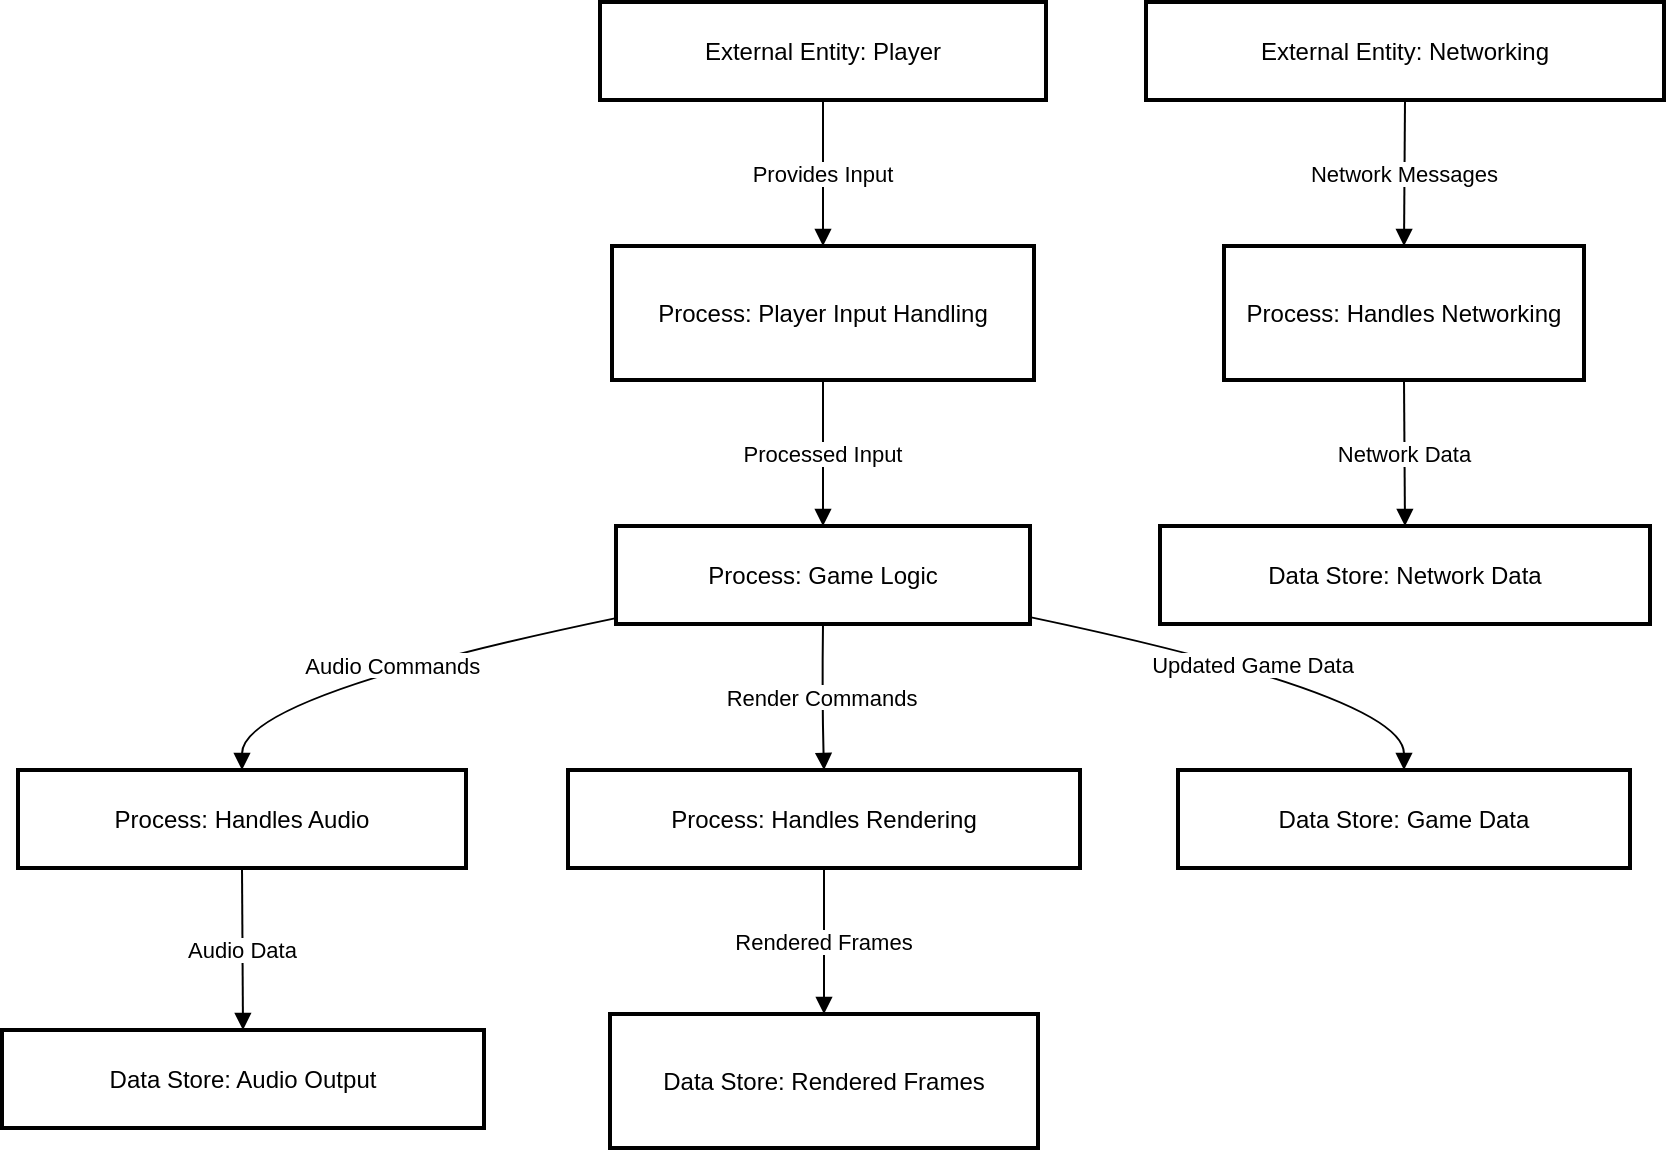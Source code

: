 <mxfile version="24.7.17">
  <diagram name="Page-1" id="PDqmCaUYE3LAE2Lrzp0o">
    <mxGraphModel dx="1434" dy="780" grid="1" gridSize="10" guides="1" tooltips="1" connect="1" arrows="1" fold="1" page="1" pageScale="1" pageWidth="827" pageHeight="1169" math="0" shadow="0">
      <root>
        <mxCell id="0" />
        <mxCell id="1" parent="0" />
        <mxCell id="WvCduQj7uTjrUx2LnM-H-1" value="External Entity: Player" style="whiteSpace=wrap;strokeWidth=2;" vertex="1" parent="1">
          <mxGeometry x="319" y="20" width="223" height="49" as="geometry" />
        </mxCell>
        <mxCell id="WvCduQj7uTjrUx2LnM-H-2" value="External Entity: Networking" style="whiteSpace=wrap;strokeWidth=2;" vertex="1" parent="1">
          <mxGeometry x="592" y="20" width="259" height="49" as="geometry" />
        </mxCell>
        <mxCell id="WvCduQj7uTjrUx2LnM-H-3" value="Process: Player Input Handling" style="whiteSpace=wrap;strokeWidth=2;" vertex="1" parent="1">
          <mxGeometry x="325" y="142" width="211" height="67" as="geometry" />
        </mxCell>
        <mxCell id="WvCduQj7uTjrUx2LnM-H-4" value="Process: Game Logic" style="whiteSpace=wrap;strokeWidth=2;" vertex="1" parent="1">
          <mxGeometry x="327" y="282" width="207" height="49" as="geometry" />
        </mxCell>
        <mxCell id="WvCduQj7uTjrUx2LnM-H-5" value="Process: Handles Networking" style="whiteSpace=wrap;strokeWidth=2;" vertex="1" parent="1">
          <mxGeometry x="631" y="142" width="180" height="67" as="geometry" />
        </mxCell>
        <mxCell id="WvCduQj7uTjrUx2LnM-H-6" value="Process: Handles Audio" style="whiteSpace=wrap;strokeWidth=2;" vertex="1" parent="1">
          <mxGeometry x="28" y="404" width="224" height="49" as="geometry" />
        </mxCell>
        <mxCell id="WvCduQj7uTjrUx2LnM-H-7" value="Process: Handles Rendering" style="whiteSpace=wrap;strokeWidth=2;" vertex="1" parent="1">
          <mxGeometry x="303" y="404" width="256" height="49" as="geometry" />
        </mxCell>
        <mxCell id="WvCduQj7uTjrUx2LnM-H-8" value="Data Store: Game Data" style="whiteSpace=wrap;strokeWidth=2;" vertex="1" parent="1">
          <mxGeometry x="608" y="404" width="226" height="49" as="geometry" />
        </mxCell>
        <mxCell id="WvCduQj7uTjrUx2LnM-H-9" value="Data Store: Audio Output" style="whiteSpace=wrap;strokeWidth=2;" vertex="1" parent="1">
          <mxGeometry x="20" y="534" width="241" height="49" as="geometry" />
        </mxCell>
        <mxCell id="WvCduQj7uTjrUx2LnM-H-10" value="Data Store: Rendered Frames" style="whiteSpace=wrap;strokeWidth=2;" vertex="1" parent="1">
          <mxGeometry x="324" y="526" width="214" height="67" as="geometry" />
        </mxCell>
        <mxCell id="WvCduQj7uTjrUx2LnM-H-11" value="Data Store: Network Data" style="whiteSpace=wrap;strokeWidth=2;" vertex="1" parent="1">
          <mxGeometry x="599" y="282" width="245" height="49" as="geometry" />
        </mxCell>
        <mxCell id="WvCduQj7uTjrUx2LnM-H-12" value="Provides Input" style="curved=1;startArrow=none;endArrow=block;exitX=0.5;exitY=1;entryX=0.5;entryY=0;rounded=0;" edge="1" parent="1" source="WvCduQj7uTjrUx2LnM-H-1" target="WvCduQj7uTjrUx2LnM-H-3">
          <mxGeometry relative="1" as="geometry">
            <Array as="points" />
          </mxGeometry>
        </mxCell>
        <mxCell id="WvCduQj7uTjrUx2LnM-H-13" value="Processed Input" style="curved=1;startArrow=none;endArrow=block;exitX=0.5;exitY=0.99;entryX=0.5;entryY=-0.01;rounded=0;" edge="1" parent="1" source="WvCduQj7uTjrUx2LnM-H-3" target="WvCduQj7uTjrUx2LnM-H-4">
          <mxGeometry relative="1" as="geometry">
            <Array as="points" />
          </mxGeometry>
        </mxCell>
        <mxCell id="WvCduQj7uTjrUx2LnM-H-14" value="Updated Game Data" style="curved=1;startArrow=none;endArrow=block;exitX=1;exitY=0.93;entryX=0.5;entryY=-0.01;rounded=0;" edge="1" parent="1" source="WvCduQj7uTjrUx2LnM-H-4" target="WvCduQj7uTjrUx2LnM-H-8">
          <mxGeometry relative="1" as="geometry">
            <Array as="points">
              <mxPoint x="721" y="367" />
            </Array>
          </mxGeometry>
        </mxCell>
        <mxCell id="WvCduQj7uTjrUx2LnM-H-15" value="Audio Commands" style="curved=1;startArrow=none;endArrow=block;exitX=0;exitY=0.94;entryX=0.5;entryY=-0.01;rounded=0;" edge="1" parent="1" source="WvCduQj7uTjrUx2LnM-H-4" target="WvCduQj7uTjrUx2LnM-H-6">
          <mxGeometry relative="1" as="geometry">
            <Array as="points">
              <mxPoint x="140" y="367" />
            </Array>
          </mxGeometry>
        </mxCell>
        <mxCell id="WvCduQj7uTjrUx2LnM-H-16" value="Audio Data" style="curved=1;startArrow=none;endArrow=block;exitX=0.5;exitY=0.99;entryX=0.5;entryY=0.01;rounded=0;" edge="1" parent="1" source="WvCduQj7uTjrUx2LnM-H-6" target="WvCduQj7uTjrUx2LnM-H-9">
          <mxGeometry relative="1" as="geometry">
            <Array as="points" />
          </mxGeometry>
        </mxCell>
        <mxCell id="WvCduQj7uTjrUx2LnM-H-17" value="Render Commands" style="curved=1;startArrow=none;endArrow=block;exitX=0.5;exitY=0.99;entryX=0.5;entryY=-0.01;rounded=0;" edge="1" parent="1" source="WvCduQj7uTjrUx2LnM-H-4" target="WvCduQj7uTjrUx2LnM-H-7">
          <mxGeometry relative="1" as="geometry">
            <Array as="points">
              <mxPoint x="430" y="367" />
            </Array>
          </mxGeometry>
        </mxCell>
        <mxCell id="WvCduQj7uTjrUx2LnM-H-18" value="Rendered Frames" style="curved=1;startArrow=none;endArrow=block;exitX=0.5;exitY=0.99;entryX=0.5;entryY=-0.01;rounded=0;" edge="1" parent="1" source="WvCduQj7uTjrUx2LnM-H-7" target="WvCduQj7uTjrUx2LnM-H-10">
          <mxGeometry relative="1" as="geometry">
            <Array as="points" />
          </mxGeometry>
        </mxCell>
        <mxCell id="WvCduQj7uTjrUx2LnM-H-19" value="Network Messages" style="curved=1;startArrow=none;endArrow=block;exitX=0.5;exitY=1;entryX=0.5;entryY=0;rounded=0;" edge="1" parent="1" source="WvCduQj7uTjrUx2LnM-H-2" target="WvCduQj7uTjrUx2LnM-H-5">
          <mxGeometry relative="1" as="geometry">
            <Array as="points" />
          </mxGeometry>
        </mxCell>
        <mxCell id="WvCduQj7uTjrUx2LnM-H-20" value="Network Data" style="curved=1;startArrow=none;endArrow=block;exitX=0.5;exitY=0.99;entryX=0.5;entryY=-0.01;rounded=0;" edge="1" parent="1" source="WvCduQj7uTjrUx2LnM-H-5" target="WvCduQj7uTjrUx2LnM-H-11">
          <mxGeometry relative="1" as="geometry">
            <Array as="points" />
          </mxGeometry>
        </mxCell>
      </root>
    </mxGraphModel>
  </diagram>
</mxfile>
